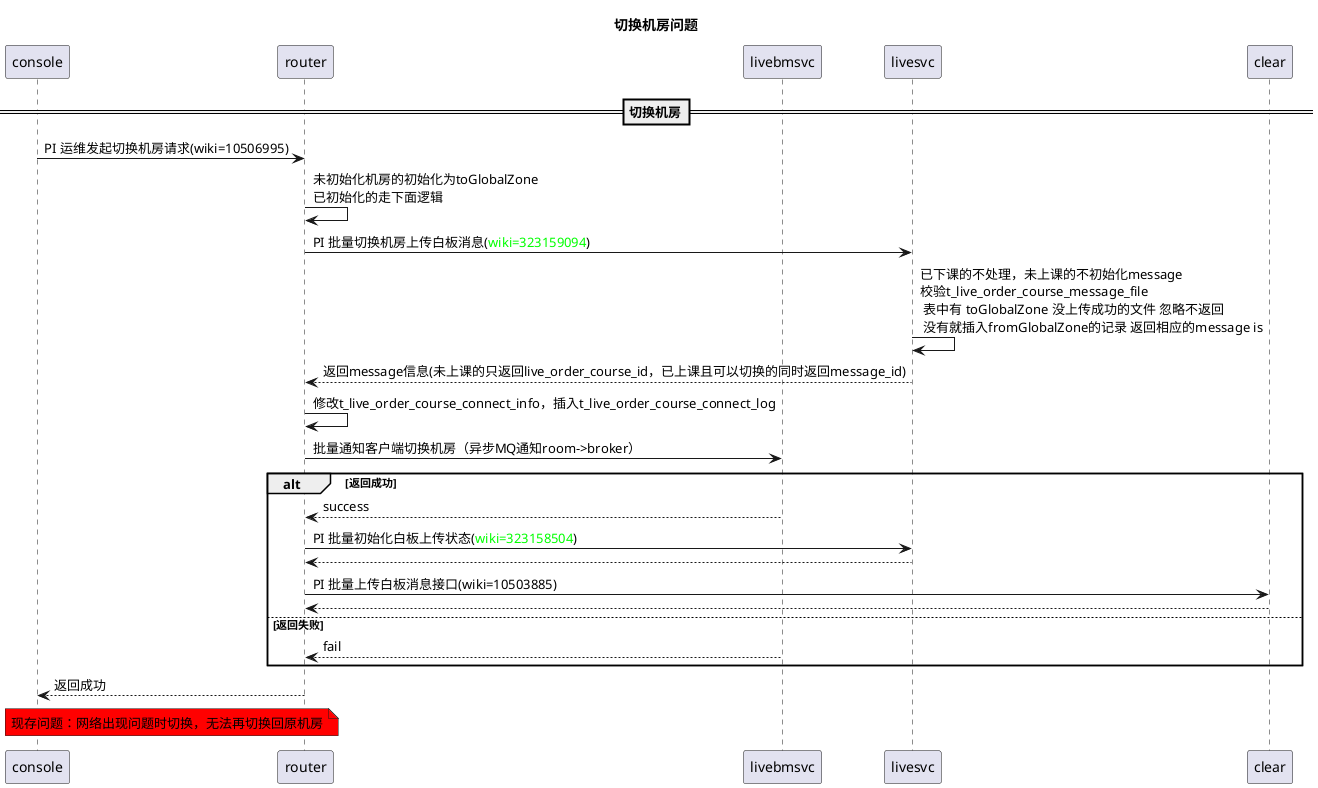@startuml
title 切换机房问题
participant console
participant router
participant livebmsvc
participant livesvc
participant clear

==切换机房==
console -> router:PI 运维发起切换机房请求(wiki=10506995)
router -> router: 未初始化机房的初始化为toGlobalZone\n已初始化的走下面逻辑
router->livesvc:PI 批量切换机房上传白板消息(<color Lime>wiki=323159094</color>)
livesvc->livesvc: 已下课的不处理，未上课的不初始化message\n校验t_live_order_course_message_file \n 表中有 toGlobalZone 没上传成功的文件 忽略不返回 \n 没有就插入fromGlobalZone的记录 返回相应的message is
livesvc-->router:返回message信息(未上课的只返回live_order_course_id，已上课且可以切换的同时返回message_id)
router->router:修改t_live_order_course_connect_info，插入t_live_order_course_connect_log
router->livebmsvc:批量通知客户端切换机房（异步MQ通知room->broker）
alt 返回成功
livebmsvc-->router: success
router->livesvc:PI 批量初始化白板上传状态(<color Lime>wiki=323158504</color>)
return
router->clear:PI 批量上传白板消息接口(wiki=10503885)
return
else 返回失败
livebmsvc-->router: fail
end
router --> console: 返回成功
note over console,router #FF0000: 现存问题：网络出现问题时切换，无法再切换回原机房


@enduml